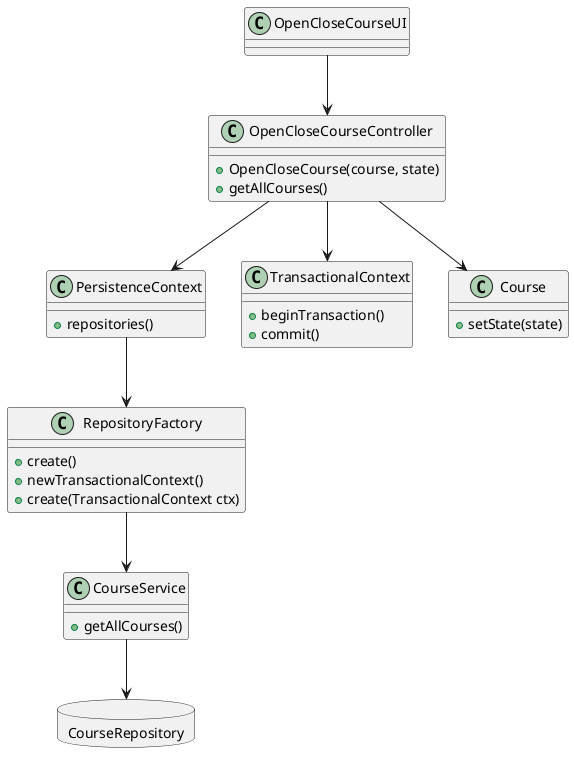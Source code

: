 @startuml
'https://plantuml.com/class-diagram

class OpenCloseCourseUI{
}

class OpenCloseCourseController{
+OpenCloseCourse(course, state)
+getAllCourses()
}

class CourseService{
+getAllCourses()
}


class PersistenceContext{
+repositories()
}

class RepositoryFactory{
+create()
+newTransactionalContext()
+create(TransactionalContext ctx)
}

database CourseRepository{
}

class TransactionalContext{
+beginTransaction()
+commit()
}

class Course{
+setState(state)
}

OpenCloseCourseUI --> OpenCloseCourseController
OpenCloseCourseController-->PersistenceContext
OpenCloseCourseController-->TransactionalContext

CourseService --> CourseRepository
OpenCloseCourseController --> Course

PersistenceContext-->RepositoryFactory

RepositoryFactory-->CourseService
@enduml